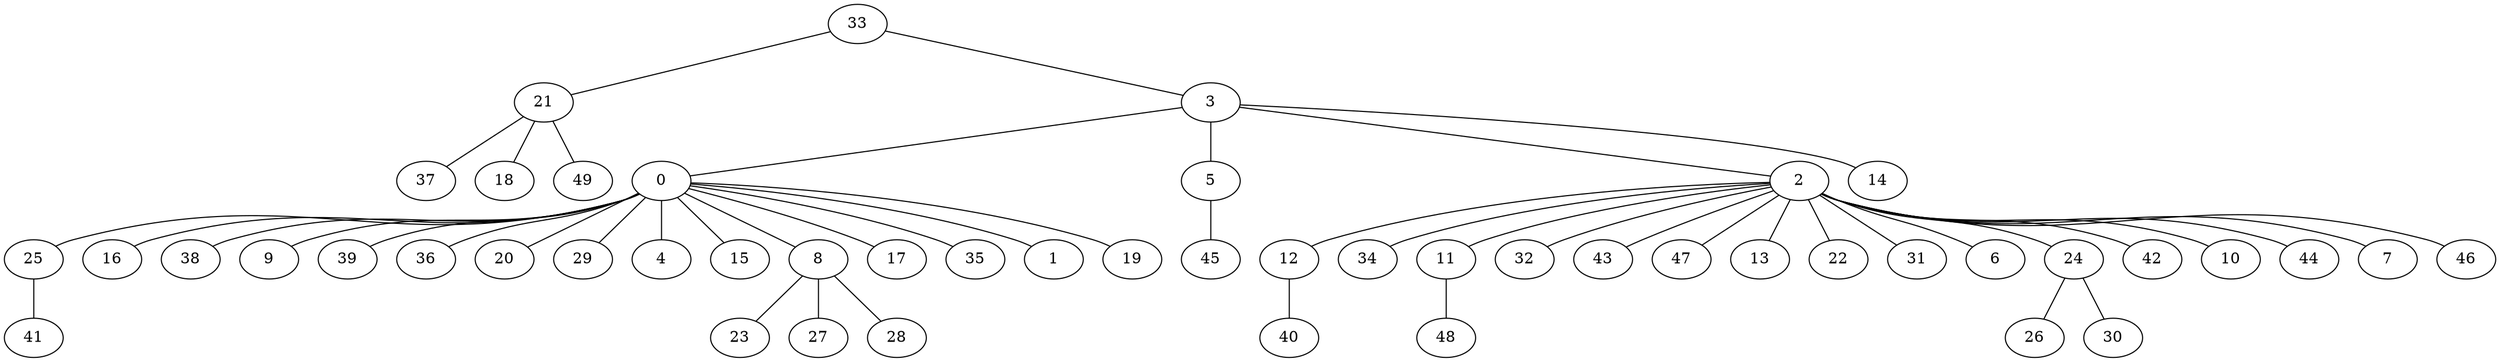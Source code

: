 graph {
  33 -- 21;
  33 -- 3;
  21 -- 37;
  21 -- 18;
  21 -- 49;
  3 -- 0;
  3 -- 5;
  3 -- 2;
  3 -- 14;
  0 -- 25;
  0 -- 16;
  0 -- 38;
  0 -- 9;
  0 -- 39;
  0 -- 36;
  0 -- 20;
  0 -- 29;
  0 -- 4;
  0 -- 15;
  0 -- 8;
  0 -- 17;
  0 -- 35;
  0 -- 1;
  0 -- 19;
  5 -- 45;
  2 -- 12;
  2 -- 34;
  2 -- 11;
  2 -- 32;
  2 -- 43;
  2 -- 47;
  2 -- 13;
  2 -- 22;
  2 -- 31;
  2 -- 6;
  2 -- 24;
  2 -- 42;
  2 -- 10;
  2 -- 44;
  2 -- 7;
  2 -- 46;
  25 -- 41;
  8 -- 23;
  8 -- 27;
  8 -- 28;
  12 -- 40;
  11 -- 48;
  24 -- 26;
  24 -- 30;
}
